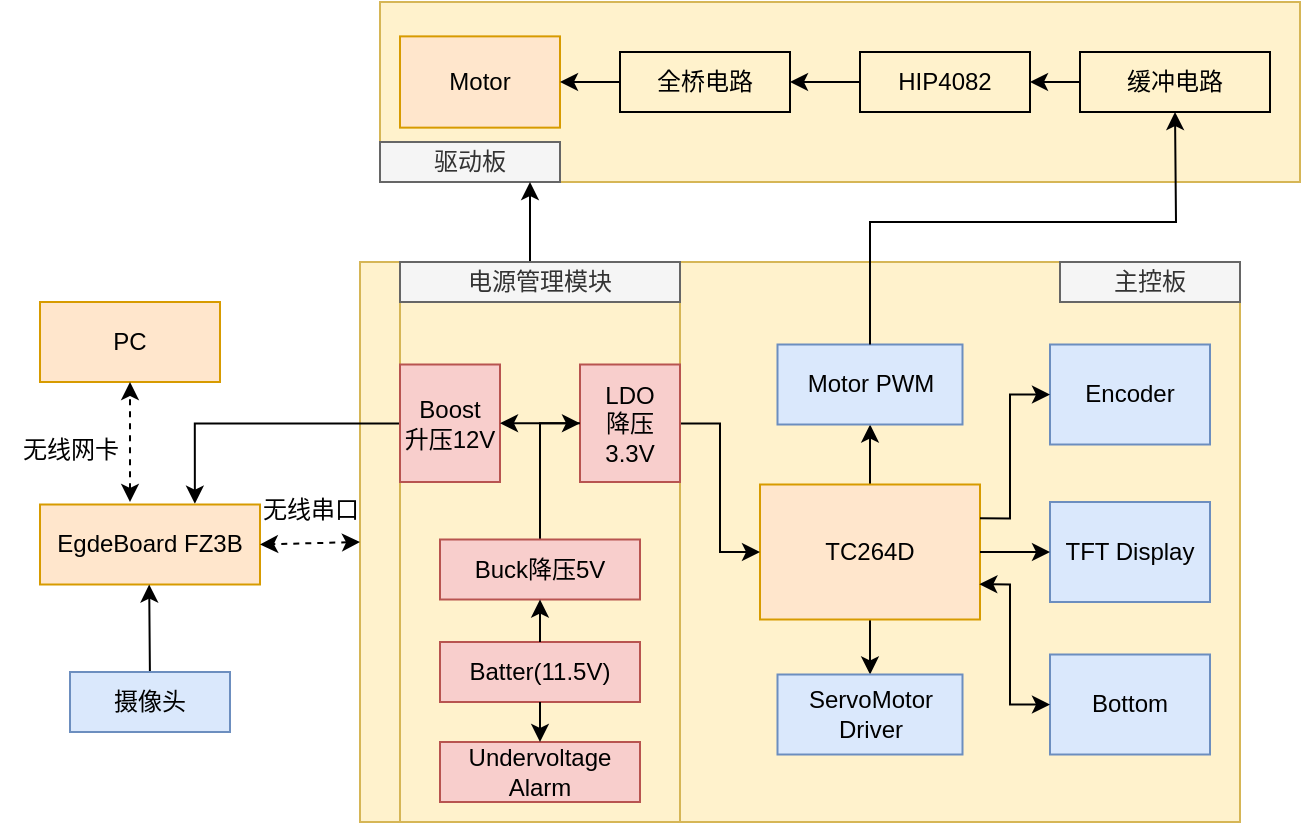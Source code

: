 <mxfile version="24.0.2" type="github">
  <diagram name="第 1 页" id="tW3CXmPOTFtlpqPluhd4">
    <mxGraphModel dx="1181" dy="662" grid="1" gridSize="10" guides="1" tooltips="1" connect="1" arrows="1" fold="1" page="1" pageScale="1" pageWidth="827" pageHeight="1169" math="0" shadow="0">
      <root>
        <mxCell id="0" />
        <mxCell id="1" parent="0" />
        <mxCell id="CNmatFPKbzWSkCiTwap3-4" value="" style="rounded=0;whiteSpace=wrap;html=1;fillColor=#fff2cc;strokeColor=#d6b656;" parent="1" vertex="1">
          <mxGeometry x="210" y="380" width="440" height="280" as="geometry" />
        </mxCell>
        <mxCell id="CNmatFPKbzWSkCiTwap3-1" value="" style="rounded=0;whiteSpace=wrap;html=1;glass=0;fillColor=#fff2cc;strokeColor=#d6b656;" parent="1" vertex="1">
          <mxGeometry x="220" y="250" width="460" height="90" as="geometry" />
        </mxCell>
        <mxCell id="CNmatFPKbzWSkCiTwap3-3" value="驱动板" style="rounded=0;whiteSpace=wrap;html=1;fillColor=#f5f5f5;strokeColor=#666666;fontColor=#333333;" parent="1" vertex="1">
          <mxGeometry x="220" y="320" width="90" height="20" as="geometry" />
        </mxCell>
        <mxCell id="CNmatFPKbzWSkCiTwap3-35" value="" style="rounded=0;whiteSpace=wrap;html=1;fillColor=#fff2cc;strokeColor=#d6b656;" parent="1" vertex="1">
          <mxGeometry x="230" y="380" width="140" height="280" as="geometry" />
        </mxCell>
        <mxCell id="CNmatFPKbzWSkCiTwap3-14" value="" style="edgeStyle=orthogonalEdgeStyle;rounded=0;orthogonalLoop=1;jettySize=auto;html=1;" parent="1" source="CNmatFPKbzWSkCiTwap3-5" target="CNmatFPKbzWSkCiTwap3-9" edge="1">
          <mxGeometry relative="1" as="geometry" />
        </mxCell>
        <mxCell id="CNmatFPKbzWSkCiTwap3-16" value="" style="edgeStyle=orthogonalEdgeStyle;rounded=0;orthogonalLoop=1;jettySize=auto;html=1;" parent="1" source="CNmatFPKbzWSkCiTwap3-5" target="CNmatFPKbzWSkCiTwap3-10" edge="1">
          <mxGeometry relative="1" as="geometry" />
        </mxCell>
        <mxCell id="CNmatFPKbzWSkCiTwap3-5" value="TC264D" style="rounded=0;whiteSpace=wrap;html=1;fillColor=#ffe6cc;strokeColor=#d79b00;" parent="1" vertex="1">
          <mxGeometry x="410" y="491.25" width="110" height="67.5" as="geometry" />
        </mxCell>
        <mxCell id="CNmatFPKbzWSkCiTwap3-6" value="TFT Display" style="rounded=0;whiteSpace=wrap;html=1;fillColor=#dae8fc;strokeColor=#6c8ebf;" parent="1" vertex="1">
          <mxGeometry x="555" y="500" width="80" height="50" as="geometry" />
        </mxCell>
        <mxCell id="CNmatFPKbzWSkCiTwap3-7" value="Bottom" style="rounded=0;whiteSpace=wrap;html=1;fillColor=#dae8fc;strokeColor=#6c8ebf;" parent="1" vertex="1">
          <mxGeometry x="555" y="576.25" width="80" height="50" as="geometry" />
        </mxCell>
        <mxCell id="CNmatFPKbzWSkCiTwap3-8" value="Encoder" style="rounded=0;whiteSpace=wrap;html=1;fillColor=#dae8fc;strokeColor=#6c8ebf;" parent="1" vertex="1">
          <mxGeometry x="555" y="421.25" width="80" height="50" as="geometry" />
        </mxCell>
        <mxCell id="CNmatFPKbzWSkCiTwap3-9" value="Motor PWM" style="rounded=0;whiteSpace=wrap;html=1;fillColor=#dae8fc;strokeColor=#6c8ebf;" parent="1" vertex="1">
          <mxGeometry x="418.75" y="421.25" width="92.5" height="40" as="geometry" />
        </mxCell>
        <mxCell id="CNmatFPKbzWSkCiTwap3-10" value="ServoMotor&lt;br style=&quot;border-color: var(--border-color);&quot;&gt;Driver" style="rounded=0;whiteSpace=wrap;html=1;fillColor=#dae8fc;strokeColor=#6c8ebf;" parent="1" vertex="1">
          <mxGeometry x="418.75" y="586.25" width="92.5" height="40" as="geometry" />
        </mxCell>
        <mxCell id="CNmatFPKbzWSkCiTwap3-17" value="" style="endArrow=classic;html=1;rounded=0;exitX=1;exitY=0.5;exitDx=0;exitDy=0;entryX=0;entryY=0.5;entryDx=0;entryDy=0;" parent="1" source="CNmatFPKbzWSkCiTwap3-5" target="CNmatFPKbzWSkCiTwap3-6" edge="1">
          <mxGeometry width="50" height="50" relative="1" as="geometry">
            <mxPoint x="195" y="671.25" as="sourcePoint" />
            <mxPoint x="245" y="621.25" as="targetPoint" />
          </mxGeometry>
        </mxCell>
        <mxCell id="CNmatFPKbzWSkCiTwap3-18" value="" style="endArrow=classic;html=1;rounded=0;exitX=1;exitY=0.25;exitDx=0;exitDy=0;entryX=0;entryY=0.5;entryDx=0;entryDy=0;" parent="1" source="CNmatFPKbzWSkCiTwap3-5" target="CNmatFPKbzWSkCiTwap3-8" edge="1">
          <mxGeometry width="50" height="50" relative="1" as="geometry">
            <mxPoint x="195" y="671.25" as="sourcePoint" />
            <mxPoint x="245" y="621.25" as="targetPoint" />
            <Array as="points">
              <mxPoint x="535" y="508.25" />
              <mxPoint x="535" y="446.25" />
            </Array>
          </mxGeometry>
        </mxCell>
        <mxCell id="CNmatFPKbzWSkCiTwap3-22" value="" style="endArrow=classic;startArrow=classic;html=1;rounded=0;entryX=0;entryY=0.5;entryDx=0;entryDy=0;exitX=0.997;exitY=0.738;exitDx=0;exitDy=0;exitPerimeter=0;" parent="1" source="CNmatFPKbzWSkCiTwap3-5" target="CNmatFPKbzWSkCiTwap3-7" edge="1">
          <mxGeometry width="50" height="50" relative="1" as="geometry">
            <mxPoint x="520" y="540" as="sourcePoint" />
            <mxPoint x="245" y="621.25" as="targetPoint" />
            <Array as="points">
              <mxPoint x="535" y="541.25" />
              <mxPoint x="535" y="601.25" />
            </Array>
          </mxGeometry>
        </mxCell>
        <mxCell id="CNmatFPKbzWSkCiTwap3-23" value="Undervoltage Alarm" style="rounded=0;whiteSpace=wrap;html=1;fillColor=#f8cecc;strokeColor=#b85450;" parent="1" vertex="1">
          <mxGeometry x="250" y="620" width="100" height="30" as="geometry" />
        </mxCell>
        <mxCell id="CNmatFPKbzWSkCiTwap3-25" value="Batter(11.5V)" style="rounded=0;whiteSpace=wrap;html=1;fillColor=#f8cecc;strokeColor=#b85450;" parent="1" vertex="1">
          <mxGeometry x="250" y="570" width="100" height="30" as="geometry" />
        </mxCell>
        <mxCell id="CNmatFPKbzWSkCiTwap3-42" value="" style="edgeStyle=orthogonalEdgeStyle;rounded=0;orthogonalLoop=1;jettySize=auto;html=1;entryX=0.5;entryY=1;entryDx=0;entryDy=0;" parent="1" source="CNmatFPKbzWSkCiTwap3-26" target="CNmatFPKbzWSkCiTwap3-27" edge="1">
          <mxGeometry relative="1" as="geometry">
            <Array as="points">
              <mxPoint x="300" y="461" />
            </Array>
          </mxGeometry>
        </mxCell>
        <mxCell id="CNmatFPKbzWSkCiTwap3-26" value="Buck降压5V" style="rounded=0;whiteSpace=wrap;html=1;fillColor=#f8cecc;strokeColor=#b85450;" parent="1" vertex="1">
          <mxGeometry x="250" y="518.75" width="100" height="30" as="geometry" />
        </mxCell>
        <mxCell id="CNmatFPKbzWSkCiTwap3-28" value="" style="edgeStyle=orthogonalEdgeStyle;rounded=0;orthogonalLoop=1;jettySize=auto;html=1;entryX=0;entryY=0.5;entryDx=0;entryDy=0;" parent="1" source="CNmatFPKbzWSkCiTwap3-27" target="CNmatFPKbzWSkCiTwap3-5" edge="1">
          <mxGeometry relative="1" as="geometry" />
        </mxCell>
        <mxCell id="CNmatFPKbzWSkCiTwap3-27" value="LDO&lt;br&gt;降压3.3V" style="rounded=0;whiteSpace=wrap;html=1;direction=south;fillColor=#f8cecc;strokeColor=#b85450;" parent="1" vertex="1">
          <mxGeometry x="320" y="431.25" width="50" height="58.75" as="geometry" />
        </mxCell>
        <mxCell id="CNmatFPKbzWSkCiTwap3-30" value="" style="endArrow=classic;html=1;rounded=0;exitX=0.5;exitY=0;exitDx=0;exitDy=0;entryX=0.5;entryY=1;entryDx=0;entryDy=0;" parent="1" source="CNmatFPKbzWSkCiTwap3-25" target="CNmatFPKbzWSkCiTwap3-26" edge="1">
          <mxGeometry width="50" height="50" relative="1" as="geometry">
            <mxPoint x="220" y="540" as="sourcePoint" />
            <mxPoint x="270" y="490" as="targetPoint" />
          </mxGeometry>
        </mxCell>
        <mxCell id="CNmatFPKbzWSkCiTwap3-33" value="" style="endArrow=classic;html=1;rounded=0;exitX=0.5;exitY=1;exitDx=0;exitDy=0;entryX=0.5;entryY=0;entryDx=0;entryDy=0;" parent="1" target="CNmatFPKbzWSkCiTwap3-23" edge="1">
          <mxGeometry width="50" height="50" relative="1" as="geometry">
            <mxPoint x="300" y="600" as="sourcePoint" />
            <mxPoint x="270" y="490" as="targetPoint" />
          </mxGeometry>
        </mxCell>
        <mxCell id="CNmatFPKbzWSkCiTwap3-34" value="主控板" style="rounded=0;whiteSpace=wrap;html=1;fillColor=#f5f5f5;fontColor=#333333;strokeColor=#666666;" parent="1" vertex="1">
          <mxGeometry x="560" y="380" width="90" height="20" as="geometry" />
        </mxCell>
        <mxCell id="CNmatFPKbzWSkCiTwap3-40" value="" style="edgeStyle=orthogonalEdgeStyle;rounded=0;orthogonalLoop=1;jettySize=auto;html=1;" parent="1" source="CNmatFPKbzWSkCiTwap3-38" target="CNmatFPKbzWSkCiTwap3-3" edge="1">
          <mxGeometry relative="1" as="geometry">
            <Array as="points">
              <mxPoint x="295" y="350" />
              <mxPoint x="295" y="350" />
            </Array>
          </mxGeometry>
        </mxCell>
        <mxCell id="CNmatFPKbzWSkCiTwap3-38" value="电源管理模块" style="rounded=0;whiteSpace=wrap;html=1;fillColor=#f5f5f5;fontColor=#333333;strokeColor=#666666;" parent="1" vertex="1">
          <mxGeometry x="230" y="380" width="140" height="20" as="geometry" />
        </mxCell>
        <mxCell id="CNmatFPKbzWSkCiTwap3-47" value="" style="edgeStyle=orthogonalEdgeStyle;rounded=0;orthogonalLoop=1;jettySize=auto;html=1;entryX=0.704;entryY=-0.01;entryDx=0;entryDy=0;entryPerimeter=0;" parent="1" source="CNmatFPKbzWSkCiTwap3-43" target="CNmatFPKbzWSkCiTwap3-46" edge="1">
          <mxGeometry relative="1" as="geometry" />
        </mxCell>
        <mxCell id="CNmatFPKbzWSkCiTwap3-43" value="Boost&lt;br&gt;升压12V" style="rounded=0;whiteSpace=wrap;html=1;direction=south;fillColor=#f8cecc;strokeColor=#b85450;" parent="1" vertex="1">
          <mxGeometry x="230" y="431.25" width="50" height="58.75" as="geometry" />
        </mxCell>
        <mxCell id="CNmatFPKbzWSkCiTwap3-45" value="" style="endArrow=classic;html=1;rounded=0;" parent="1" edge="1">
          <mxGeometry width="50" height="50" relative="1" as="geometry">
            <mxPoint x="320" y="460.57" as="sourcePoint" />
            <mxPoint x="280" y="460.57" as="targetPoint" />
          </mxGeometry>
        </mxCell>
        <mxCell id="CNmatFPKbzWSkCiTwap3-46" value="EgdeBoard FZ3B" style="whiteSpace=wrap;html=1;rounded=0;fillColor=#ffe6cc;strokeColor=#d79b00;" parent="1" vertex="1">
          <mxGeometry x="50" y="501.25" width="110" height="40" as="geometry" />
        </mxCell>
        <mxCell id="CNmatFPKbzWSkCiTwap3-49" value="" style="endArrow=classic;startArrow=classic;html=1;rounded=0;exitX=0;exitY=0.5;exitDx=0;exitDy=0;entryX=1;entryY=0.5;entryDx=0;entryDy=0;dashed=1;" parent="1" source="CNmatFPKbzWSkCiTwap3-4" target="CNmatFPKbzWSkCiTwap3-46" edge="1">
          <mxGeometry width="50" height="50" relative="1" as="geometry">
            <mxPoint x="490" y="560" as="sourcePoint" />
            <mxPoint x="540" y="510" as="targetPoint" />
          </mxGeometry>
        </mxCell>
        <mxCell id="CNmatFPKbzWSkCiTwap3-50" value="无线串口" style="text;html=1;align=center;verticalAlign=middle;resizable=0;points=[];autosize=1;strokeColor=none;fillColor=none;" parent="1" vertex="1">
          <mxGeometry x="150" y="488.75" width="70" height="30" as="geometry" />
        </mxCell>
        <mxCell id="CNmatFPKbzWSkCiTwap3-51" value="PC" style="whiteSpace=wrap;html=1;rounded=0;fillColor=#ffe6cc;strokeColor=#d79b00;direction=west;" parent="1" vertex="1">
          <mxGeometry x="50" y="400" width="90" height="40" as="geometry" />
        </mxCell>
        <mxCell id="CNmatFPKbzWSkCiTwap3-53" value="" style="endArrow=classic;startArrow=classic;html=1;rounded=0;entryX=0.5;entryY=0;entryDx=0;entryDy=0;dashed=1;" parent="1" target="CNmatFPKbzWSkCiTwap3-51" edge="1">
          <mxGeometry width="50" height="50" relative="1" as="geometry">
            <mxPoint x="95" y="500" as="sourcePoint" />
            <mxPoint x="565" y="471.25" as="targetPoint" />
          </mxGeometry>
        </mxCell>
        <mxCell id="CNmatFPKbzWSkCiTwap3-54" value="无线网卡" style="text;html=1;align=center;verticalAlign=middle;resizable=0;points=[];autosize=1;strokeColor=none;fillColor=none;" parent="1" vertex="1">
          <mxGeometry x="30" y="458.75" width="70" height="30" as="geometry" />
        </mxCell>
        <mxCell id="CNmatFPKbzWSkCiTwap3-63" value="" style="edgeStyle=orthogonalEdgeStyle;rounded=0;orthogonalLoop=1;jettySize=auto;html=1;" parent="1" source="CNmatFPKbzWSkCiTwap3-59" target="CNmatFPKbzWSkCiTwap3-60" edge="1">
          <mxGeometry relative="1" as="geometry" />
        </mxCell>
        <mxCell id="CNmatFPKbzWSkCiTwap3-59" value="缓冲电路" style="rounded=0;whiteSpace=wrap;html=1;fillColor=none;" parent="1" vertex="1">
          <mxGeometry x="570" y="275" width="95" height="30" as="geometry" />
        </mxCell>
        <mxCell id="CNmatFPKbzWSkCiTwap3-70" value="" style="edgeStyle=orthogonalEdgeStyle;rounded=0;orthogonalLoop=1;jettySize=auto;html=1;" parent="1" source="CNmatFPKbzWSkCiTwap3-60" target="CNmatFPKbzWSkCiTwap3-68" edge="1">
          <mxGeometry relative="1" as="geometry" />
        </mxCell>
        <mxCell id="CNmatFPKbzWSkCiTwap3-60" value="HIP4082" style="rounded=0;whiteSpace=wrap;html=1;direction=west;fillColor=none;" parent="1" vertex="1">
          <mxGeometry x="460" y="275" width="85" height="30" as="geometry" />
        </mxCell>
        <mxCell id="CNmatFPKbzWSkCiTwap3-65" value="" style="endArrow=classic;html=1;rounded=0;exitX=0.5;exitY=0;exitDx=0;exitDy=0;entryX=0.5;entryY=1;entryDx=0;entryDy=0;" parent="1" source="CNmatFPKbzWSkCiTwap3-9" target="CNmatFPKbzWSkCiTwap3-59" edge="1">
          <mxGeometry width="50" height="50" relative="1" as="geometry">
            <mxPoint x="550" y="590" as="sourcePoint" />
            <mxPoint x="600" y="540" as="targetPoint" />
            <Array as="points">
              <mxPoint x="465" y="360" />
              <mxPoint x="618" y="360" />
            </Array>
          </mxGeometry>
        </mxCell>
        <mxCell id="CNmatFPKbzWSkCiTwap3-66" value="Motor" style="whiteSpace=wrap;html=1;rounded=0;direction=west;fillColor=#ffe6cc;strokeColor=#d79b00;" parent="1" vertex="1">
          <mxGeometry x="230" y="267.19" width="80" height="45.63" as="geometry" />
        </mxCell>
        <mxCell id="CNmatFPKbzWSkCiTwap3-71" value="" style="edgeStyle=orthogonalEdgeStyle;rounded=0;orthogonalLoop=1;jettySize=auto;html=1;" parent="1" source="CNmatFPKbzWSkCiTwap3-68" target="CNmatFPKbzWSkCiTwap3-66" edge="1">
          <mxGeometry relative="1" as="geometry" />
        </mxCell>
        <mxCell id="CNmatFPKbzWSkCiTwap3-68" value="全桥电路" style="rounded=0;whiteSpace=wrap;html=1;direction=west;fillColor=none;" parent="1" vertex="1">
          <mxGeometry x="340" y="275" width="85" height="30" as="geometry" />
        </mxCell>
        <mxCell id="uDjpolRC2hDYAw5DKu9C-7" value="" style="endArrow=classic;html=1;rounded=0;exitX=0.5;exitY=0;exitDx=0;exitDy=0;entryX=0.269;entryY=0.981;entryDx=0;entryDy=0;entryPerimeter=0;" edge="1" parent="1" source="uDjpolRC2hDYAw5DKu9C-1">
          <mxGeometry width="50" height="50" relative="1" as="geometry">
            <mxPoint x="205" y="600.76" as="sourcePoint" />
            <mxPoint x="104.59" y="541.25" as="targetPoint" />
            <Array as="points">
              <mxPoint x="105" y="590.76" />
            </Array>
          </mxGeometry>
        </mxCell>
        <mxCell id="uDjpolRC2hDYAw5DKu9C-1" value="摄像头" style="rounded=0;whiteSpace=wrap;html=1;fillColor=#dae8fc;strokeColor=#6c8ebf;" vertex="1" parent="1">
          <mxGeometry x="65" y="585" width="80" height="30" as="geometry" />
        </mxCell>
      </root>
    </mxGraphModel>
  </diagram>
</mxfile>
